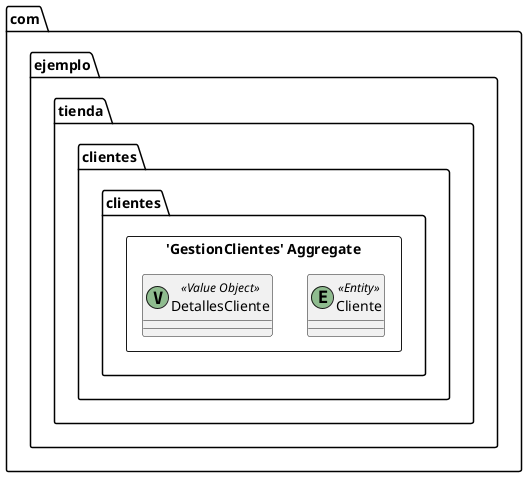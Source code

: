 @startuml

skinparam componentStyle uml2

package com.ejemplo.tienda.clientes.clientes {
	package "'GestionClientes' Aggregate" <<Rectangle>> {
		class Cliente <<(E,DarkSeaGreen) Entity>> {
		}
		class DetallesCliente <<(V,DarkSeaGreen) Value Object>> {
		}
	}
}


@enduml
